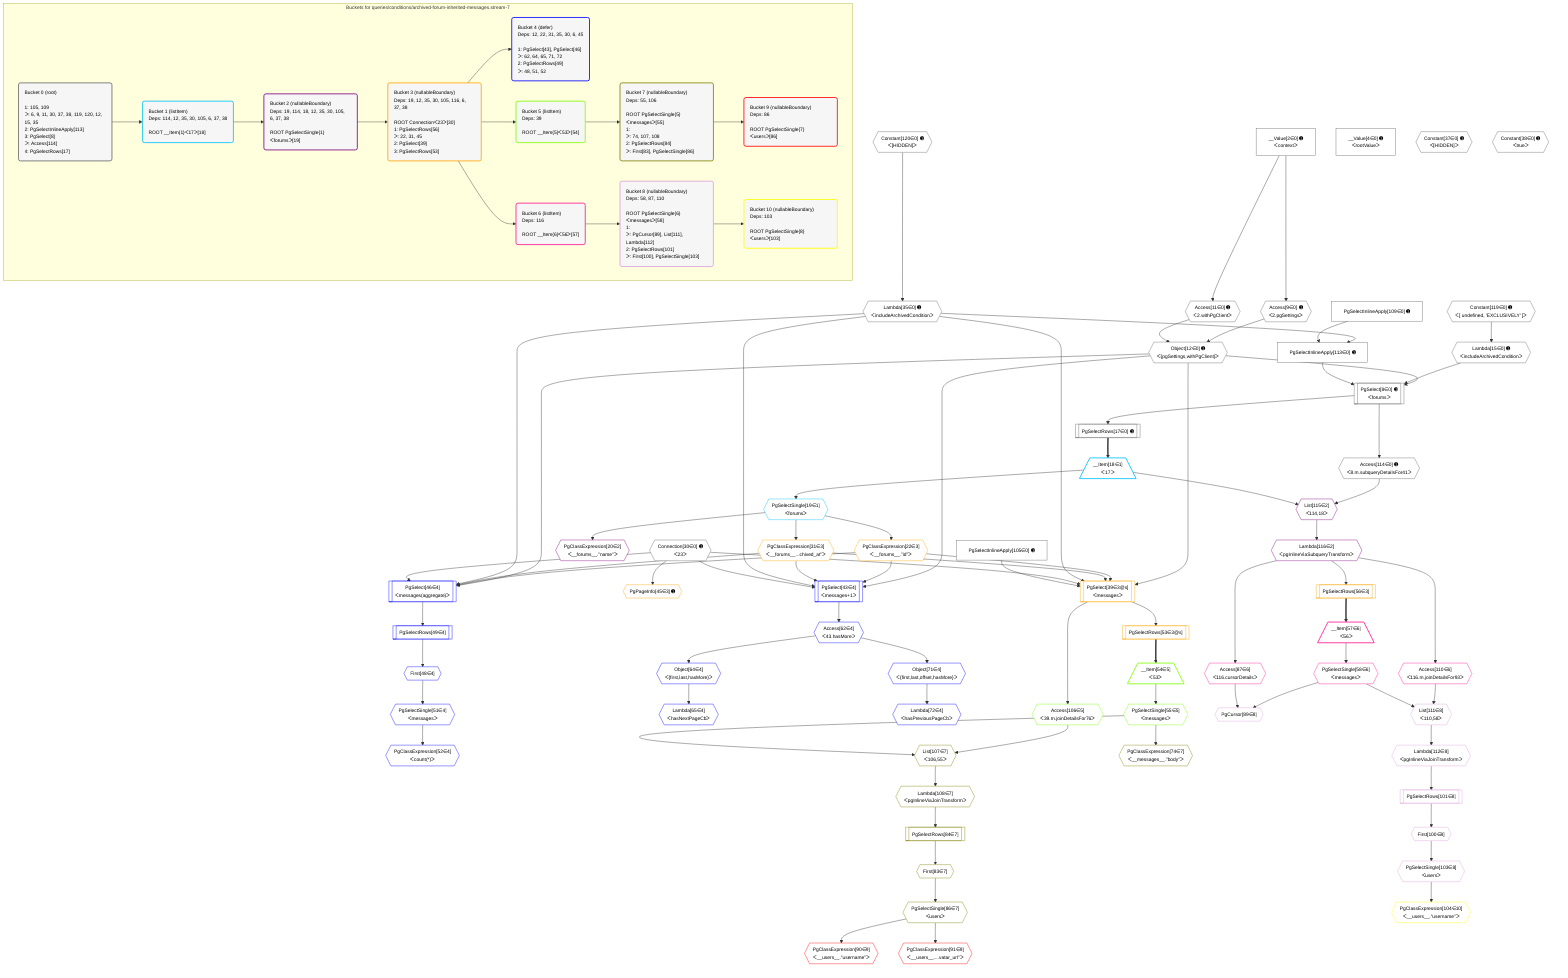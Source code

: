 %%{init: {'themeVariables': { 'fontSize': '12px'}}}%%
graph TD
    classDef path fill:#eee,stroke:#000,color:#000
    classDef plan fill:#fff,stroke-width:1px,color:#000
    classDef itemplan fill:#fff,stroke-width:2px,color:#000
    classDef unbatchedplan fill:#dff,stroke-width:1px,color:#000
    classDef sideeffectplan fill:#fcc,stroke-width:2px,color:#000
    classDef bucket fill:#f6f6f6,color:#000,stroke-width:2px,text-align:left

    subgraph "Buckets for queries/conditions/archived-forum-inherited-messages.stream-7"
    Bucket0("Bucket 0 (root)<br /><br />1: 105, 109<br />ᐳ: 6, 9, 11, 30, 37, 38, 119, 120, 12, 15, 35<br />2: PgSelectInlineApply[113]<br />3: PgSelect[8]<br />ᐳ: Access[114]<br />4: PgSelectRows[17]"):::bucket
    Bucket1("Bucket 1 (listItem)<br />Deps: 114, 12, 35, 30, 105, 6, 37, 38<br /><br />ROOT __Item{1}ᐸ17ᐳ[18]"):::bucket
    Bucket2("Bucket 2 (nullableBoundary)<br />Deps: 19, 114, 18, 12, 35, 30, 105, 6, 37, 38<br /><br />ROOT PgSelectSingle{1}ᐸforumsᐳ[19]"):::bucket
    Bucket3("Bucket 3 (nullableBoundary)<br />Deps: 19, 12, 35, 30, 105, 116, 6, 37, 38<br /><br />ROOT Connectionᐸ23ᐳ[30]<br />1: PgSelectRows[56]<br />ᐳ: 22, 31, 45<br />2: PgSelect[39]<br />3: PgSelectRows[53]"):::bucket
    Bucket4("Bucket 4 (defer)<br />Deps: 12, 22, 31, 35, 30, 6, 45<br /><br />1: PgSelect[43], PgSelect[46]<br />ᐳ: 62, 64, 65, 71, 72<br />2: PgSelectRows[49]<br />ᐳ: 48, 51, 52"):::bucket
    Bucket5("Bucket 5 (listItem)<br />Deps: 39<br /><br />ROOT __Item{5}ᐸ53ᐳ[54]"):::bucket
    Bucket6("Bucket 6 (listItem)<br />Deps: 116<br /><br />ROOT __Item{6}ᐸ56ᐳ[57]"):::bucket
    Bucket7("Bucket 7 (nullableBoundary)<br />Deps: 55, 106<br /><br />ROOT PgSelectSingle{5}ᐸmessagesᐳ[55]<br />1: <br />ᐳ: 74, 107, 108<br />2: PgSelectRows[84]<br />ᐳ: First[83], PgSelectSingle[86]"):::bucket
    Bucket8("Bucket 8 (nullableBoundary)<br />Deps: 58, 87, 110<br /><br />ROOT PgSelectSingle{6}ᐸmessagesᐳ[58]<br />1: <br />ᐳ: PgCursor[89], List[111], Lambda[112]<br />2: PgSelectRows[101]<br />ᐳ: First[100], PgSelectSingle[103]"):::bucket
    Bucket9("Bucket 9 (nullableBoundary)<br />Deps: 86<br /><br />ROOT PgSelectSingle{7}ᐸusersᐳ[86]"):::bucket
    Bucket10("Bucket 10 (nullableBoundary)<br />Deps: 103<br /><br />ROOT PgSelectSingle{8}ᐸusersᐳ[103]"):::bucket
    end
    Bucket0 --> Bucket1
    Bucket1 --> Bucket2
    Bucket2 --> Bucket3
    Bucket3 --> Bucket4 & Bucket5 & Bucket6
    Bucket5 --> Bucket7
    Bucket6 --> Bucket8
    Bucket7 --> Bucket9
    Bucket8 --> Bucket10

    %% plan dependencies
    PgSelect8[["PgSelect[8∈0] ➊<br />ᐸforumsᐳ"]]:::plan
    Object12{{"Object[12∈0] ➊<br />ᐸ{pgSettings,withPgClient}ᐳ"}}:::plan
    Lambda15{{"Lambda[15∈0] ➊<br />ᐸincludeArchivedConditionᐳ"}}:::plan
    PgSelectInlineApply113["PgSelectInlineApply[113∈0] ➊"]:::plan
    Object12 & Lambda15 & PgSelectInlineApply113 --> PgSelect8
    Access9{{"Access[9∈0] ➊<br />ᐸ2.pgSettingsᐳ"}}:::plan
    Access11{{"Access[11∈0] ➊<br />ᐸ2.withPgClientᐳ"}}:::plan
    Access9 & Access11 --> Object12
    Lambda35{{"Lambda[35∈0] ➊<br />ᐸincludeArchivedConditionᐳ"}}:::plan
    PgSelectInlineApply109["PgSelectInlineApply[109∈0] ➊"]:::plan
    Lambda35 & PgSelectInlineApply109 --> PgSelectInlineApply113
    __Value2["__Value[2∈0] ➊<br />ᐸcontextᐳ"]:::plan
    __Value2 --> Access9
    __Value2 --> Access11
    Constant119{{"Constant[119∈0] ➊<br />ᐸ[ undefined, 'EXCLUSIVELY' ]ᐳ"}}:::plan
    Constant119 --> Lambda15
    PgSelectRows17[["PgSelectRows[17∈0] ➊"]]:::plan
    PgSelect8 --> PgSelectRows17
    Constant120{{"Constant[120∈0] ➊<br />ᐸ[HIDDEN]ᐳ"}}:::plan
    Constant120 --> Lambda35
    Access114{{"Access[114∈0] ➊<br />ᐸ8.m.subqueryDetailsFor41ᐳ"}}:::plan
    PgSelect8 --> Access114
    __Value4["__Value[4∈0] ➊<br />ᐸrootValueᐳ"]:::plan
    Connection30{{"Connection[30∈0] ➊<br />ᐸ23ᐳ"}}:::plan
    Constant37{{"Constant[37∈0] ➊<br />ᐸ[HIDDEN]ᐳ"}}:::plan
    Constant38{{"Constant[38∈0] ➊<br />ᐸtrueᐳ"}}:::plan
    PgSelectInlineApply105["PgSelectInlineApply[105∈0] ➊"]:::plan
    __Item18[/"__Item[18∈1]<br />ᐸ17ᐳ"\]:::itemplan
    PgSelectRows17 ==> __Item18
    PgSelectSingle19{{"PgSelectSingle[19∈1]<br />ᐸforumsᐳ"}}:::plan
    __Item18 --> PgSelectSingle19
    List115{{"List[115∈2]<br />ᐸ114,18ᐳ"}}:::plan
    Access114 & __Item18 --> List115
    PgClassExpression20{{"PgClassExpression[20∈2]<br />ᐸ__forums__.”name”ᐳ"}}:::plan
    PgSelectSingle19 --> PgClassExpression20
    Lambda116{{"Lambda[116∈2]<br />ᐸpgInlineViaSubqueryTransformᐳ"}}:::plan
    List115 --> Lambda116
    PgSelect39[["PgSelect[39∈3@s]<br />ᐸmessagesᐳ"]]:::plan
    PgClassExpression22{{"PgClassExpression[22∈3]<br />ᐸ__forums__.”id”ᐳ"}}:::plan
    PgClassExpression31{{"PgClassExpression[31∈3]<br />ᐸ__forums__...chived_at”ᐳ"}}:::plan
    Object12 & PgClassExpression22 & PgClassExpression31 & Lambda35 & Connection30 & PgSelectInlineApply105 --> PgSelect39
    PgSelectSingle19 --> PgClassExpression22
    PgSelectSingle19 --> PgClassExpression31
    PgPageInfo45{{"PgPageInfo[45∈3] ➊"}}:::plan
    Connection30 --> PgPageInfo45
    PgSelectRows53[["PgSelectRows[53∈3@s]"]]:::plan
    PgSelect39 --> PgSelectRows53
    PgSelectRows56[["PgSelectRows[56∈3]"]]:::plan
    Lambda116 --> PgSelectRows56
    PgSelect43[["PgSelect[43∈4]<br />ᐸmessages+1ᐳ"]]:::plan
    Object12 & PgClassExpression22 & PgClassExpression31 & Lambda35 & Connection30 --> PgSelect43
    PgSelect46[["PgSelect[46∈4]<br />ᐸmessages(aggregate)ᐳ"]]:::plan
    Object12 & PgClassExpression22 & PgClassExpression31 & Lambda35 & Connection30 --> PgSelect46
    Object71{{"Object[71∈4]<br />ᐸ{first,last,offset,hasMore}ᐳ"}}:::plan
    Access62{{"Access[62∈4]<br />ᐸ43.hasMoreᐳ"}}:::plan
    Access62 --> Object71
    Object64{{"Object[64∈4]<br />ᐸ{first,last,hasMore}ᐳ"}}:::plan
    Access62 --> Object64
    First48{{"First[48∈4]"}}:::plan
    PgSelectRows49[["PgSelectRows[49∈4]"]]:::plan
    PgSelectRows49 --> First48
    PgSelect46 --> PgSelectRows49
    PgSelectSingle51{{"PgSelectSingle[51∈4]<br />ᐸmessagesᐳ"}}:::plan
    First48 --> PgSelectSingle51
    PgClassExpression52{{"PgClassExpression[52∈4]<br />ᐸcount(*)ᐳ"}}:::plan
    PgSelectSingle51 --> PgClassExpression52
    PgSelect43 --> Access62
    Lambda65{{"Lambda[65∈4]<br />ᐸhasNextPageCbᐳ"}}:::plan
    Object64 --> Lambda65
    Lambda72{{"Lambda[72∈4]<br />ᐸhasPreviousPageCbᐳ"}}:::plan
    Object71 --> Lambda72
    __Item54[/"__Item[54∈5]<br />ᐸ53ᐳ"\]:::itemplan
    PgSelectRows53 ==> __Item54
    PgSelectSingle55{{"PgSelectSingle[55∈5]<br />ᐸmessagesᐳ"}}:::plan
    __Item54 --> PgSelectSingle55
    Access106{{"Access[106∈5]<br />ᐸ39.m.joinDetailsFor76ᐳ"}}:::plan
    PgSelect39 --> Access106
    List107{{"List[107∈7]<br />ᐸ106,55ᐳ"}}:::plan
    Access106 & PgSelectSingle55 --> List107
    PgClassExpression74{{"PgClassExpression[74∈7]<br />ᐸ__messages__.”body”ᐳ"}}:::plan
    PgSelectSingle55 --> PgClassExpression74
    First83{{"First[83∈7]"}}:::plan
    PgSelectRows84[["PgSelectRows[84∈7]"]]:::plan
    PgSelectRows84 --> First83
    Lambda108{{"Lambda[108∈7]<br />ᐸpgInlineViaJoinTransformᐳ"}}:::plan
    Lambda108 --> PgSelectRows84
    PgSelectSingle86{{"PgSelectSingle[86∈7]<br />ᐸusersᐳ"}}:::plan
    First83 --> PgSelectSingle86
    List107 --> Lambda108
    PgClassExpression90{{"PgClassExpression[90∈9]<br />ᐸ__users__.”username”ᐳ"}}:::plan
    PgSelectSingle86 --> PgClassExpression90
    PgClassExpression91{{"PgClassExpression[91∈9]<br />ᐸ__users__....vatar_url”ᐳ"}}:::plan
    PgSelectSingle86 --> PgClassExpression91
    __Item57[/"__Item[57∈6]<br />ᐸ56ᐳ"\]:::itemplan
    PgSelectRows56 ==> __Item57
    PgSelectSingle58{{"PgSelectSingle[58∈6]<br />ᐸmessagesᐳ"}}:::plan
    __Item57 --> PgSelectSingle58
    Access87{{"Access[87∈6]<br />ᐸ116.cursorDetailsᐳ"}}:::plan
    Lambda116 --> Access87
    Access110{{"Access[110∈6]<br />ᐸ116.m.joinDetailsFor93ᐳ"}}:::plan
    Lambda116 --> Access110
    PgCursor89{{"PgCursor[89∈8]"}}:::plan
    PgSelectSingle58 & Access87 --> PgCursor89
    List111{{"List[111∈8]<br />ᐸ110,58ᐳ"}}:::plan
    Access110 & PgSelectSingle58 --> List111
    First100{{"First[100∈8]"}}:::plan
    PgSelectRows101[["PgSelectRows[101∈8]"]]:::plan
    PgSelectRows101 --> First100
    Lambda112{{"Lambda[112∈8]<br />ᐸpgInlineViaJoinTransformᐳ"}}:::plan
    Lambda112 --> PgSelectRows101
    PgSelectSingle103{{"PgSelectSingle[103∈8]<br />ᐸusersᐳ"}}:::plan
    First100 --> PgSelectSingle103
    List111 --> Lambda112
    PgClassExpression104{{"PgClassExpression[104∈10]<br />ᐸ__users__.”username”ᐳ"}}:::plan
    PgSelectSingle103 --> PgClassExpression104

    %% define steps
    classDef bucket0 stroke:#696969
    class Bucket0,__Value2,__Value4,PgSelect8,Access9,Access11,Object12,Lambda15,PgSelectRows17,Connection30,Lambda35,Constant37,Constant38,PgSelectInlineApply105,PgSelectInlineApply109,PgSelectInlineApply113,Access114,Constant119,Constant120 bucket0
    classDef bucket1 stroke:#00bfff
    class Bucket1,__Item18,PgSelectSingle19 bucket1
    classDef bucket2 stroke:#7f007f
    class Bucket2,PgClassExpression20,List115,Lambda116 bucket2
    classDef bucket3 stroke:#ffa500
    class Bucket3,PgClassExpression22,PgClassExpression31,PgSelect39,PgPageInfo45,PgSelectRows53,PgSelectRows56 bucket3
    classDef bucket4 stroke:#0000ff
    class Bucket4,PgSelect43,PgSelect46,First48,PgSelectRows49,PgSelectSingle51,PgClassExpression52,Access62,Object64,Lambda65,Object71,Lambda72 bucket4
    classDef bucket5 stroke:#7fff00
    class Bucket5,__Item54,PgSelectSingle55,Access106 bucket5
    classDef bucket6 stroke:#ff1493
    class Bucket6,__Item57,PgSelectSingle58,Access87,Access110 bucket6
    classDef bucket7 stroke:#808000
    class Bucket7,PgClassExpression74,First83,PgSelectRows84,PgSelectSingle86,List107,Lambda108 bucket7
    classDef bucket8 stroke:#dda0dd
    class Bucket8,PgCursor89,First100,PgSelectRows101,PgSelectSingle103,List111,Lambda112 bucket8
    classDef bucket9 stroke:#ff0000
    class Bucket9,PgClassExpression90,PgClassExpression91 bucket9
    classDef bucket10 stroke:#ffff00
    class Bucket10,PgClassExpression104 bucket10